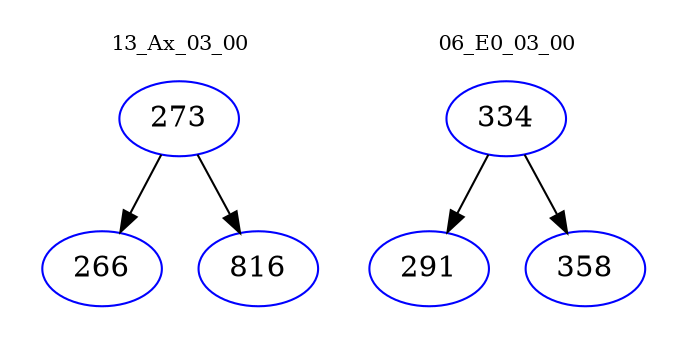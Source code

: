 digraph{
subgraph cluster_0 {
color = white
label = "13_Ax_03_00";
fontsize=10;
T0_273 [label="273", color="blue"]
T0_273 -> T0_266 [color="black"]
T0_266 [label="266", color="blue"]
T0_273 -> T0_816 [color="black"]
T0_816 [label="816", color="blue"]
}
subgraph cluster_1 {
color = white
label = "06_E0_03_00";
fontsize=10;
T1_334 [label="334", color="blue"]
T1_334 -> T1_291 [color="black"]
T1_291 [label="291", color="blue"]
T1_334 -> T1_358 [color="black"]
T1_358 [label="358", color="blue"]
}
}
